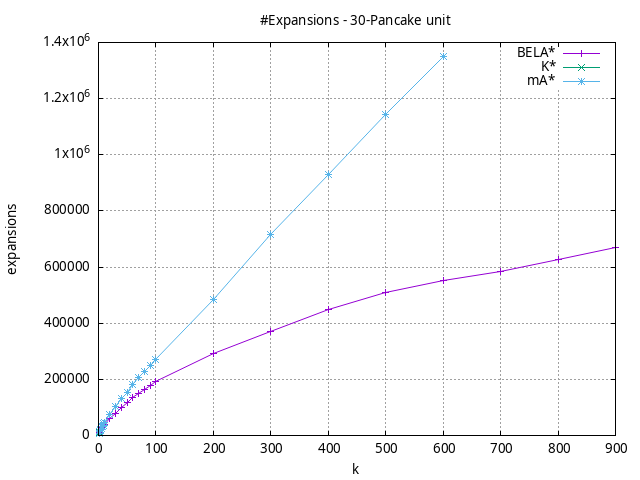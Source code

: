 #!/usr/bin/gnuplot
# -*- coding: utf-8 -*-
#
# results/n-pancake/unit/30/30pancake.heuristic.expansions.gnuplot
#
# Started on 04/09/2024 14:21:19
# Author: Carlos Linares López
set grid
set xlabel "k"
set ylabel "expansions"

set title "#Expansions - 30-Pancake unit"

set terminal png enhanced font "Ariel,10"
set output '30pancake.heuristic.expansions.png'

plot "-" title "BELA*"      with linesp, "-" title "K*"      with linesp, "-" title "mA*"      with linesp

	1 7964.1
	2 12401.63
	3 16492.18
	4 19273.93
	5 23207.9
	6 26748.75
	7 28754.23
	8 31905.01
	9 34799.54
	10 38553.06
	20 58970.87
	30 79014.0
	40 99074.4
	50 115991.66
	60 135041.19
	70 148897.43
	80 163623.79
	90 179218.58
	100 192264.08
	200 293109.31
	300 370837.46
	400 447088.94
	500 510684.93
	600 552838.95
	700 585141.47
	800 627617.55
	900 668904.62
end
	1 11183.21
end
	1 7964.1
	2 13353.9
	3 18148.59
	4 21676.55
	5 26576.73
	6 30290.99
	7 32854.2
	8 37394.07
	9 41226.43
	10 46150.69
	20 75019.96
	30 101794.65
	40 133136.55
	50 153742.45
	60 182918.97
	70 206778.38
	80 226316.21
	90 248596.29
	100 270777.01
	200 483651.22
	300 714659.97
	400 930733.93
	500 1142285.74
	600 1351399.07
end
